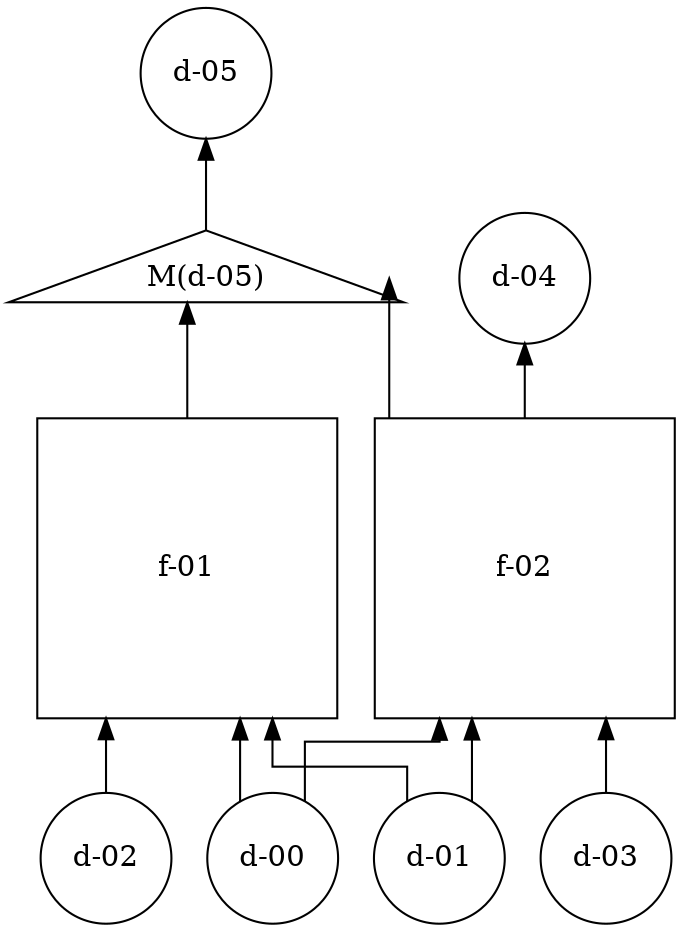 strict digraph  {
rankdir=BT;
splines=ortho;
"d-00" [bipartite=data, idx=0, kind=data, shape="circle", tgt="[0]"];
"d-01" [bipartite=data, idx=1, kind=data, shape="circle", tgt="[1]"];
"d-02" [bipartite=data, idx=2, kind=data, shape="circle", tgt="[2]"];
"f-01" [bipartite=func, function=<bound method ForestRegressor.predict of RandomForestRegressor(bootstrap=True, criterion='mse', max_depth=5,
           max_features='auto', max_leaf_nodes=None,
           min_impurity_decrease=0.0, min_impurity_split=None,
           min_samples_leaf=1, min_samples_split=2,
           min_weight_fraction_leaf=0.0, n_estimators=5, n_jobs=None,
           oob_score=False, random_state=None, verbose=0, warm_start=False)>, idx=1, kind=model, mod="RandomForestRegressor(bootstrap=True, criterion='mse', max_depth=5,\n           max_features='auto', max_leaf_nodes=None,\n           min_impurity_decrease=0.0, min_impurity_split=None,\n           min_samples_leaf=1, min_samples_split=2,\n           min_weight_fraction_leaf=0.0, n_estimators=5, n_jobs=None,\n           oob_score=False, random_state=None, verbose=0, warm_start=False)", shape="square", src="[0, 1, 2]", tgt="[5]", width=2];
"d-03" [bipartite=data, idx=3, kind=data, shape="circle", tgt="[3]"];
"d-04" [bipartite=data, idx=4, kind=data, shape="circle", tgt="[4]"];
"f-02" [bipartite=func, function=<bound method ForestRegressor.predict of RandomForestRegressor(bootstrap=True, criterion='mse', max_depth=5,
           max_features='auto', max_leaf_nodes=None,
           min_impurity_decrease=0.0, min_impurity_split=None,
           min_samples_leaf=1, min_samples_split=2,
           min_weight_fraction_leaf=0.0, n_estimators=5, n_jobs=None,
           oob_score=False, random_state=None, verbose=0, warm_start=False)>, idx=2, kind=model, mod="RandomForestRegressor(bootstrap=True, criterion='mse', max_depth=5,\n           max_features='auto', max_leaf_nodes=None,\n           min_impurity_decrease=0.0, min_impurity_split=None,\n           min_samples_leaf=1, min_samples_split=2,\n           min_weight_fraction_leaf=0.0, n_estimators=5, n_jobs=None,\n           oob_score=False, random_state=None, verbose=0, warm_start=False)", shape="square", src="[0, 1, 3]", tgt="[4, 5]", width=2];
"M(d-05)" [bipartite=data, idx=5, kind=merge, shape="triangle", tgt="[5]"];
"d-05" [bipartite=data, idx=5, kind=data, shape="circle", tgt="[5]"];
"d-00" -> "f-01"  [idx=0];
"d-00" -> "f-02"  [idx=0];
"d-01" -> "f-01"  [idx=1];
"d-01" -> "f-02"  [idx=1];
"d-02" -> "f-01"  [idx=2];
"f-01" -> "M(d-05)"  [idx=5];
"d-03" -> "f-02"  [idx=3];
"f-02" -> "d-04"  [idx=4];
"f-02" -> "M(d-05)"  [idx=5];
"M(d-05)" -> "d-05"  [idx=5];
}

